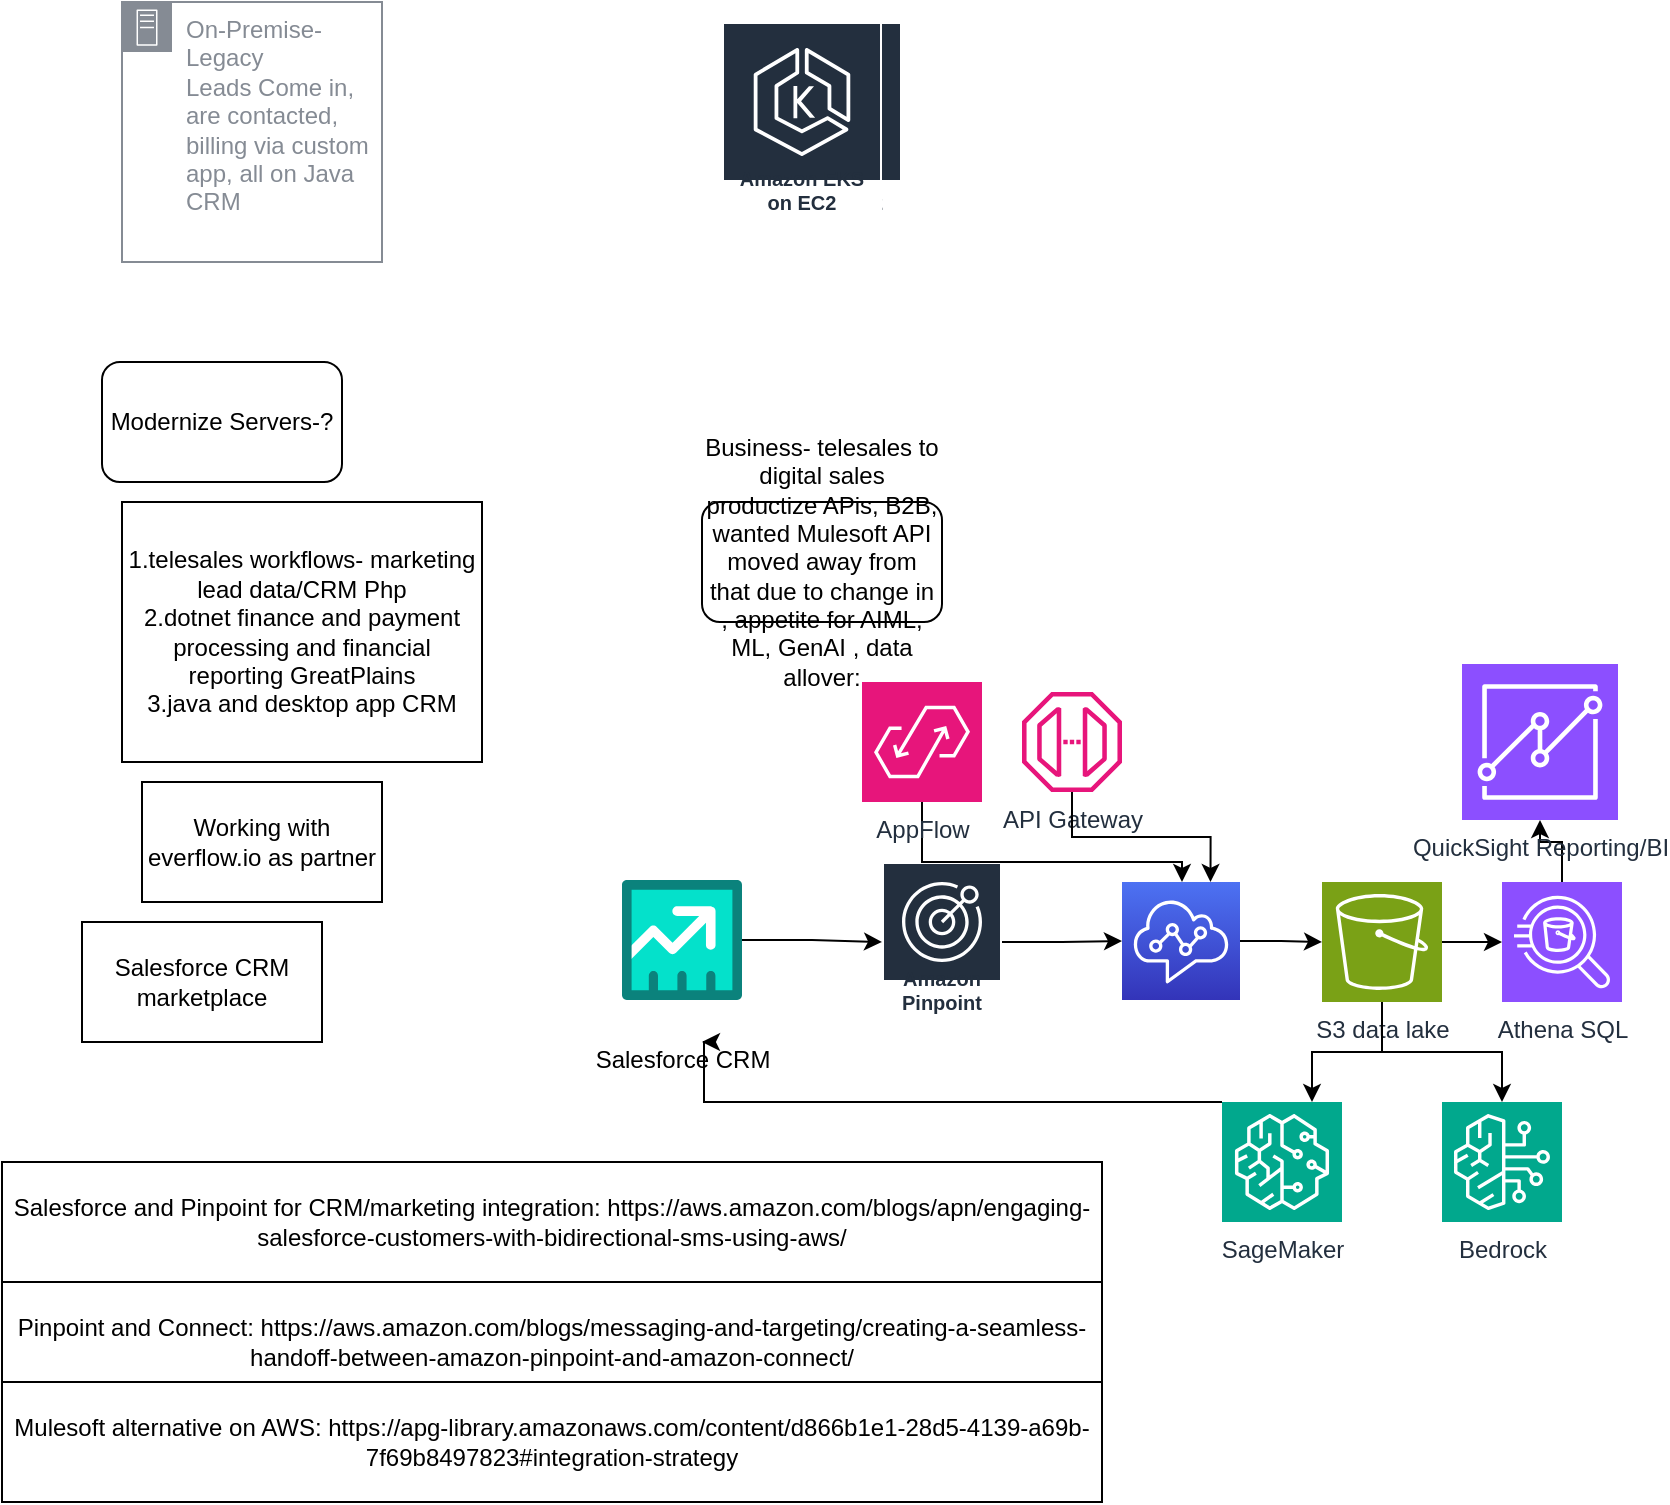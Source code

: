 <mxfile version="23.1.3" type="github">
  <diagram name="Page-1" id="igm-xTlKHYJiB2UXf1PZ">
    <mxGraphModel dx="1434" dy="746" grid="1" gridSize="10" guides="1" tooltips="1" connect="1" arrows="1" fold="1" page="1" pageScale="1" pageWidth="850" pageHeight="1100" math="0" shadow="0">
      <root>
        <mxCell id="0" />
        <mxCell id="1" parent="0" />
        <mxCell id="IS6DVIYhrCRW7QBuljSE-1" value="Amazon EC2" style="sketch=0;outlineConnect=0;fontColor=#232F3E;gradientColor=none;strokeColor=#ffffff;fillColor=#232F3E;dashed=0;verticalLabelPosition=middle;verticalAlign=bottom;align=center;html=1;whiteSpace=wrap;fontSize=10;fontStyle=1;spacing=3;shape=mxgraph.aws4.productIcon;prIcon=mxgraph.aws4.ec2;" parent="1" vertex="1">
          <mxGeometry x="380" y="110" width="80" height="100" as="geometry" />
        </mxCell>
        <mxCell id="IS6DVIYhrCRW7QBuljSE-2" value="Amazon EKS on EC2" style="sketch=0;outlineConnect=0;fontColor=#232F3E;gradientColor=none;strokeColor=#ffffff;fillColor=#232F3E;dashed=0;verticalLabelPosition=middle;verticalAlign=bottom;align=center;html=1;whiteSpace=wrap;fontSize=10;fontStyle=1;spacing=3;shape=mxgraph.aws4.productIcon;prIcon=mxgraph.aws4.eks;" parent="1" vertex="1">
          <mxGeometry x="370" y="110" width="80" height="100" as="geometry" />
        </mxCell>
        <mxCell id="IS6DVIYhrCRW7QBuljSE-3" value="&lt;div&gt;On-Premise- Legacy&lt;/div&gt;&lt;div&gt;Leads Come in, are contacted, billing via custom app, all on Java CRM&lt;br&gt;&lt;/div&gt;" style="sketch=0;outlineConnect=0;gradientColor=none;html=1;whiteSpace=wrap;fontSize=12;fontStyle=0;shape=mxgraph.aws4.group;grIcon=mxgraph.aws4.group_on_premise;strokeColor=#858B94;fillColor=none;verticalAlign=top;align=left;spacingLeft=30;fontColor=#858B94;dashed=0;" parent="1" vertex="1">
          <mxGeometry x="70" y="100" width="130" height="130" as="geometry" />
        </mxCell>
        <mxCell id="IS6DVIYhrCRW7QBuljSE-4" value="Modernize Servers-?" style="rounded=1;whiteSpace=wrap;html=1;" parent="1" vertex="1">
          <mxGeometry x="60" y="280" width="120" height="60" as="geometry" />
        </mxCell>
        <mxCell id="IS6DVIYhrCRW7QBuljSE-5" value="&lt;div&gt;Business- telesales to digital sales&lt;/div&gt;&lt;div&gt;productize APis, B2B, wanted Mulesoft API moved away from that due to change in , appetite for AIML, ML, GenAI , data allover:&lt;br&gt;&lt;/div&gt;" style="rounded=1;whiteSpace=wrap;html=1;" parent="1" vertex="1">
          <mxGeometry x="360" y="350" width="120" height="60" as="geometry" />
        </mxCell>
        <mxCell id="IS6DVIYhrCRW7QBuljSE-7" value="&lt;div&gt;1.telesales workflows- marketing lead data/CRM Php&lt;/div&gt;&lt;div&gt;2.dotnet finance and payment processing and financial reporting GreatPlains&lt;br&gt;&lt;/div&gt;&lt;div&gt;3.java and desktop app CRM&lt;br&gt;&lt;/div&gt;" style="rounded=0;whiteSpace=wrap;html=1;" parent="1" vertex="1">
          <mxGeometry x="70" y="350" width="180" height="130" as="geometry" />
        </mxCell>
        <mxCell id="IS6DVIYhrCRW7QBuljSE-8" value="Working with everflow.io as partner " style="whiteSpace=wrap;html=1;" parent="1" vertex="1">
          <mxGeometry x="80" y="490" width="120" height="60" as="geometry" />
        </mxCell>
        <mxCell id="IS6DVIYhrCRW7QBuljSE-10" value="Salesforce CRM marketplace" style="whiteSpace=wrap;html=1;" parent="1" vertex="1">
          <mxGeometry x="50" y="560" width="120" height="60" as="geometry" />
        </mxCell>
        <mxCell id="ZnKZwp2DaF4M9x0P8iEY-9" value="" style="edgeStyle=orthogonalEdgeStyle;rounded=0;orthogonalLoop=1;jettySize=auto;html=1;" edge="1" parent="1" source="ZnKZwp2DaF4M9x0P8iEY-1" target="ZnKZwp2DaF4M9x0P8iEY-7">
          <mxGeometry relative="1" as="geometry" />
        </mxCell>
        <mxCell id="ZnKZwp2DaF4M9x0P8iEY-1" value="" style="sketch=0;points=[[0,0,0],[0.25,0,0],[0.5,0,0],[0.75,0,0],[1,0,0],[0,1,0],[0.25,1,0],[0.5,1,0],[0.75,1,0],[1,1,0],[0,0.25,0],[0,0.5,0],[0,0.75,0],[1,0.25,0],[1,0.5,0],[1,0.75,0]];outlineConnect=0;fontColor=#232F3E;gradientColor=#4D72F3;gradientDirection=north;fillColor=#3334B9;strokeColor=#ffffff;dashed=0;verticalLabelPosition=bottom;verticalAlign=top;align=center;html=1;fontSize=12;fontStyle=0;aspect=fixed;shape=mxgraph.aws4.resourceIcon;resIcon=mxgraph.aws4.connect;" vertex="1" parent="1">
          <mxGeometry x="570" y="540" width="59" height="59" as="geometry" />
        </mxCell>
        <mxCell id="ZnKZwp2DaF4M9x0P8iEY-6" value="" style="edgeStyle=orthogonalEdgeStyle;rounded=0;orthogonalLoop=1;jettySize=auto;html=1;" edge="1" parent="1" source="ZnKZwp2DaF4M9x0P8iEY-2" target="ZnKZwp2DaF4M9x0P8iEY-1">
          <mxGeometry relative="1" as="geometry" />
        </mxCell>
        <mxCell id="ZnKZwp2DaF4M9x0P8iEY-2" value="Amazon Pinpoint" style="sketch=0;outlineConnect=0;fontColor=#232F3E;gradientColor=none;strokeColor=#ffffff;fillColor=#232F3E;dashed=0;verticalLabelPosition=middle;verticalAlign=bottom;align=center;html=1;whiteSpace=wrap;fontSize=10;fontStyle=1;spacing=3;shape=mxgraph.aws4.productIcon;prIcon=mxgraph.aws4.pinpoint;" vertex="1" parent="1">
          <mxGeometry x="450" y="530" width="60" height="80" as="geometry" />
        </mxCell>
        <mxCell id="ZnKZwp2DaF4M9x0P8iEY-3" value="Salesforce and Pinpoint for CRM/marketing integration: https://aws.amazon.com/blogs/apn/engaging-salesforce-customers-with-bidirectional-sms-using-aws/" style="whiteSpace=wrap;html=1;" vertex="1" parent="1">
          <mxGeometry x="10" y="680" width="550" height="60" as="geometry" />
        </mxCell>
        <mxCell id="ZnKZwp2DaF4M9x0P8iEY-5" value="" style="edgeStyle=orthogonalEdgeStyle;rounded=0;orthogonalLoop=1;jettySize=auto;html=1;" edge="1" parent="1" source="ZnKZwp2DaF4M9x0P8iEY-4" target="ZnKZwp2DaF4M9x0P8iEY-2">
          <mxGeometry relative="1" as="geometry" />
        </mxCell>
        <mxCell id="ZnKZwp2DaF4M9x0P8iEY-4" value="Salesforce CRM" style="verticalLabelPosition=bottom;aspect=fixed;html=1;shape=mxgraph.salesforce.sales;" vertex="1" parent="1">
          <mxGeometry x="320" y="539" width="60" height="60" as="geometry" />
        </mxCell>
        <mxCell id="ZnKZwp2DaF4M9x0P8iEY-10" value="" style="edgeStyle=orthogonalEdgeStyle;rounded=0;orthogonalLoop=1;jettySize=auto;html=1;" edge="1" parent="1" source="ZnKZwp2DaF4M9x0P8iEY-7" target="ZnKZwp2DaF4M9x0P8iEY-8">
          <mxGeometry relative="1" as="geometry" />
        </mxCell>
        <mxCell id="ZnKZwp2DaF4M9x0P8iEY-7" value="S3 data lake" style="sketch=0;points=[[0,0,0],[0.25,0,0],[0.5,0,0],[0.75,0,0],[1,0,0],[0,1,0],[0.25,1,0],[0.5,1,0],[0.75,1,0],[1,1,0],[0,0.25,0],[0,0.5,0],[0,0.75,0],[1,0.25,0],[1,0.5,0],[1,0.75,0]];outlineConnect=0;fontColor=#232F3E;fillColor=#7AA116;strokeColor=#ffffff;dashed=0;verticalLabelPosition=bottom;verticalAlign=top;align=center;html=1;fontSize=12;fontStyle=0;aspect=fixed;shape=mxgraph.aws4.resourceIcon;resIcon=mxgraph.aws4.s3;" vertex="1" parent="1">
          <mxGeometry x="670" y="540" width="60" height="60" as="geometry" />
        </mxCell>
        <mxCell id="ZnKZwp2DaF4M9x0P8iEY-14" value="" style="edgeStyle=orthogonalEdgeStyle;rounded=0;orthogonalLoop=1;jettySize=auto;html=1;" edge="1" parent="1" source="ZnKZwp2DaF4M9x0P8iEY-8" target="ZnKZwp2DaF4M9x0P8iEY-11">
          <mxGeometry relative="1" as="geometry" />
        </mxCell>
        <mxCell id="ZnKZwp2DaF4M9x0P8iEY-8" value="Athena SQL" style="sketch=0;points=[[0,0,0],[0.25,0,0],[0.5,0,0],[0.75,0,0],[1,0,0],[0,1,0],[0.25,1,0],[0.5,1,0],[0.75,1,0],[1,1,0],[0,0.25,0],[0,0.5,0],[0,0.75,0],[1,0.25,0],[1,0.5,0],[1,0.75,0]];outlineConnect=0;fontColor=#232F3E;fillColor=#8C4FFF;strokeColor=#ffffff;dashed=0;verticalLabelPosition=bottom;verticalAlign=top;align=center;html=1;fontSize=12;fontStyle=0;aspect=fixed;shape=mxgraph.aws4.resourceIcon;resIcon=mxgraph.aws4.athena;" vertex="1" parent="1">
          <mxGeometry x="760" y="540" width="60" height="60" as="geometry" />
        </mxCell>
        <mxCell id="ZnKZwp2DaF4M9x0P8iEY-11" value="QuickSight Reporting/BI" style="sketch=0;points=[[0,0,0],[0.25,0,0],[0.5,0,0],[0.75,0,0],[1,0,0],[0,1,0],[0.25,1,0],[0.5,1,0],[0.75,1,0],[1,1,0],[0,0.25,0],[0,0.5,0],[0,0.75,0],[1,0.25,0],[1,0.5,0],[1,0.75,0]];outlineConnect=0;fontColor=#232F3E;fillColor=#8C4FFF;strokeColor=#ffffff;dashed=0;verticalLabelPosition=bottom;verticalAlign=top;align=center;html=1;fontSize=12;fontStyle=0;aspect=fixed;shape=mxgraph.aws4.resourceIcon;resIcon=mxgraph.aws4.quicksight;" vertex="1" parent="1">
          <mxGeometry x="740" y="431" width="78" height="78" as="geometry" />
        </mxCell>
        <mxCell id="ZnKZwp2DaF4M9x0P8iEY-17" style="edgeStyle=orthogonalEdgeStyle;rounded=0;orthogonalLoop=1;jettySize=auto;html=1;" edge="1" parent="1" source="ZnKZwp2DaF4M9x0P8iEY-12">
          <mxGeometry relative="1" as="geometry">
            <mxPoint x="360" y="620" as="targetPoint" />
            <Array as="points">
              <mxPoint x="361" y="650" />
            </Array>
          </mxGeometry>
        </mxCell>
        <mxCell id="ZnKZwp2DaF4M9x0P8iEY-12" value="SageMaker" style="sketch=0;points=[[0,0,0],[0.25,0,0],[0.5,0,0],[0.75,0,0],[1,0,0],[0,1,0],[0.25,1,0],[0.5,1,0],[0.75,1,0],[1,1,0],[0,0.25,0],[0,0.5,0],[0,0.75,0],[1,0.25,0],[1,0.5,0],[1,0.75,0]];outlineConnect=0;fontColor=#232F3E;fillColor=#01A88D;strokeColor=#ffffff;dashed=0;verticalLabelPosition=bottom;verticalAlign=top;align=center;html=1;fontSize=12;fontStyle=0;aspect=fixed;shape=mxgraph.aws4.resourceIcon;resIcon=mxgraph.aws4.sagemaker;" vertex="1" parent="1">
          <mxGeometry x="620" y="650" width="60" height="60" as="geometry" />
        </mxCell>
        <mxCell id="ZnKZwp2DaF4M9x0P8iEY-13" value="Bedrock" style="sketch=0;points=[[0,0,0],[0.25,0,0],[0.5,0,0],[0.75,0,0],[1,0,0],[0,1,0],[0.25,1,0],[0.5,1,0],[0.75,1,0],[1,1,0],[0,0.25,0],[0,0.5,0],[0,0.75,0],[1,0.25,0],[1,0.5,0],[1,0.75,0]];outlineConnect=0;fontColor=#232F3E;fillColor=#01A88D;strokeColor=#ffffff;dashed=0;verticalLabelPosition=bottom;verticalAlign=top;align=center;html=1;fontSize=12;fontStyle=0;aspect=fixed;shape=mxgraph.aws4.resourceIcon;resIcon=mxgraph.aws4.bedrock;" vertex="1" parent="1">
          <mxGeometry x="730" y="650" width="60" height="60" as="geometry" />
        </mxCell>
        <mxCell id="ZnKZwp2DaF4M9x0P8iEY-15" style="edgeStyle=orthogonalEdgeStyle;rounded=0;orthogonalLoop=1;jettySize=auto;html=1;entryX=0.75;entryY=0;entryDx=0;entryDy=0;entryPerimeter=0;" edge="1" parent="1" source="ZnKZwp2DaF4M9x0P8iEY-7" target="ZnKZwp2DaF4M9x0P8iEY-12">
          <mxGeometry relative="1" as="geometry" />
        </mxCell>
        <mxCell id="ZnKZwp2DaF4M9x0P8iEY-16" style="edgeStyle=orthogonalEdgeStyle;rounded=0;orthogonalLoop=1;jettySize=auto;html=1;entryX=0.5;entryY=0;entryDx=0;entryDy=0;entryPerimeter=0;" edge="1" parent="1" source="ZnKZwp2DaF4M9x0P8iEY-7" target="ZnKZwp2DaF4M9x0P8iEY-13">
          <mxGeometry relative="1" as="geometry" />
        </mxCell>
        <mxCell id="ZnKZwp2DaF4M9x0P8iEY-18" value="API Gateway" style="sketch=0;outlineConnect=0;fontColor=#232F3E;gradientColor=none;fillColor=#E7157B;strokeColor=none;dashed=0;verticalLabelPosition=bottom;verticalAlign=top;align=center;html=1;fontSize=12;fontStyle=0;aspect=fixed;pointerEvents=1;shape=mxgraph.aws4.endpoint;" vertex="1" parent="1">
          <mxGeometry x="520" y="445" width="50" height="50" as="geometry" />
        </mxCell>
        <mxCell id="ZnKZwp2DaF4M9x0P8iEY-21" style="edgeStyle=orthogonalEdgeStyle;rounded=0;orthogonalLoop=1;jettySize=auto;html=1;" edge="1" parent="1" source="ZnKZwp2DaF4M9x0P8iEY-19" target="ZnKZwp2DaF4M9x0P8iEY-1">
          <mxGeometry relative="1" as="geometry">
            <Array as="points">
              <mxPoint x="470" y="530" />
              <mxPoint x="600" y="530" />
            </Array>
          </mxGeometry>
        </mxCell>
        <mxCell id="ZnKZwp2DaF4M9x0P8iEY-19" value="AppFlow" style="sketch=0;points=[[0,0,0],[0.25,0,0],[0.5,0,0],[0.75,0,0],[1,0,0],[0,1,0],[0.25,1,0],[0.5,1,0],[0.75,1,0],[1,1,0],[0,0.25,0],[0,0.5,0],[0,0.75,0],[1,0.25,0],[1,0.5,0],[1,0.75,0]];outlineConnect=0;fontColor=#232F3E;fillColor=#E7157B;strokeColor=#ffffff;dashed=0;verticalLabelPosition=bottom;verticalAlign=top;align=center;html=1;fontSize=12;fontStyle=0;aspect=fixed;shape=mxgraph.aws4.resourceIcon;resIcon=mxgraph.aws4.appflow;" vertex="1" parent="1">
          <mxGeometry x="440" y="440" width="60" height="60" as="geometry" />
        </mxCell>
        <mxCell id="ZnKZwp2DaF4M9x0P8iEY-20" style="edgeStyle=orthogonalEdgeStyle;rounded=0;orthogonalLoop=1;jettySize=auto;html=1;entryX=0.75;entryY=0;entryDx=0;entryDy=0;entryPerimeter=0;" edge="1" parent="1" source="ZnKZwp2DaF4M9x0P8iEY-18" target="ZnKZwp2DaF4M9x0P8iEY-1">
          <mxGeometry relative="1" as="geometry" />
        </mxCell>
        <mxCell id="ZnKZwp2DaF4M9x0P8iEY-22" value="Pinpoint and Connect: https://aws.amazon.com/blogs/messaging-and-targeting/creating-a-seamless-handoff-between-amazon-pinpoint-and-amazon-connect/" style="whiteSpace=wrap;html=1;" vertex="1" parent="1">
          <mxGeometry x="10" y="740" width="550" height="60" as="geometry" />
        </mxCell>
        <mxCell id="ZnKZwp2DaF4M9x0P8iEY-23" value="Mulesoft alternative on AWS: https://apg-library.amazonaws.com/content/d866b1e1-28d5-4139-a69b-7f69b8497823#integration-strategy" style="whiteSpace=wrap;html=1;" vertex="1" parent="1">
          <mxGeometry x="10" y="790" width="550" height="60" as="geometry" />
        </mxCell>
      </root>
    </mxGraphModel>
  </diagram>
</mxfile>

